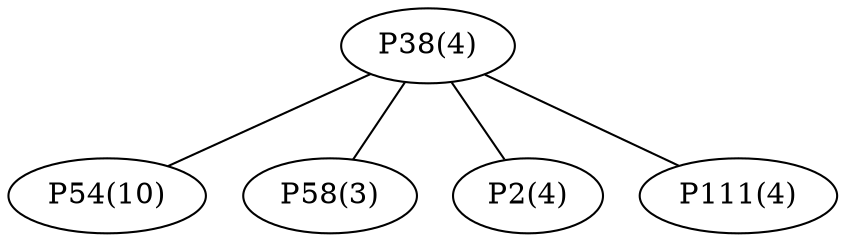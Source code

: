 graph network {
	"P38(4)";
	"P54(10)";
	"P58(3)";
	"P2(4)";
	"P111(4)";
	"P38(4)" -- "P54(10)";
	"P38(4)" -- "P58(3)";
	"P38(4)" -- "P2(4)";
	"P38(4)" -- "P111(4)";
}